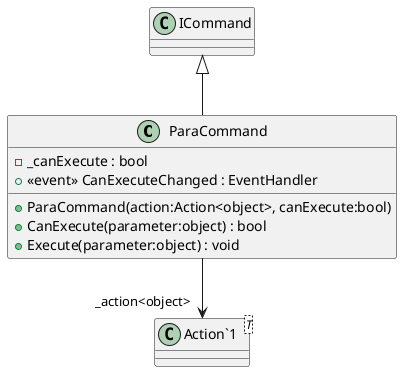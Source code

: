 @startuml
class ParaCommand {
    - _canExecute : bool
    + ParaCommand(action:Action<object>, canExecute:bool)
    + CanExecute(parameter:object) : bool
    +  <<event>> CanExecuteChanged : EventHandler 
    + Execute(parameter:object) : void
}
class "Action`1"<T> {
}
ICommand <|-- ParaCommand
ParaCommand --> "_action<object>" "Action`1"
@enduml
